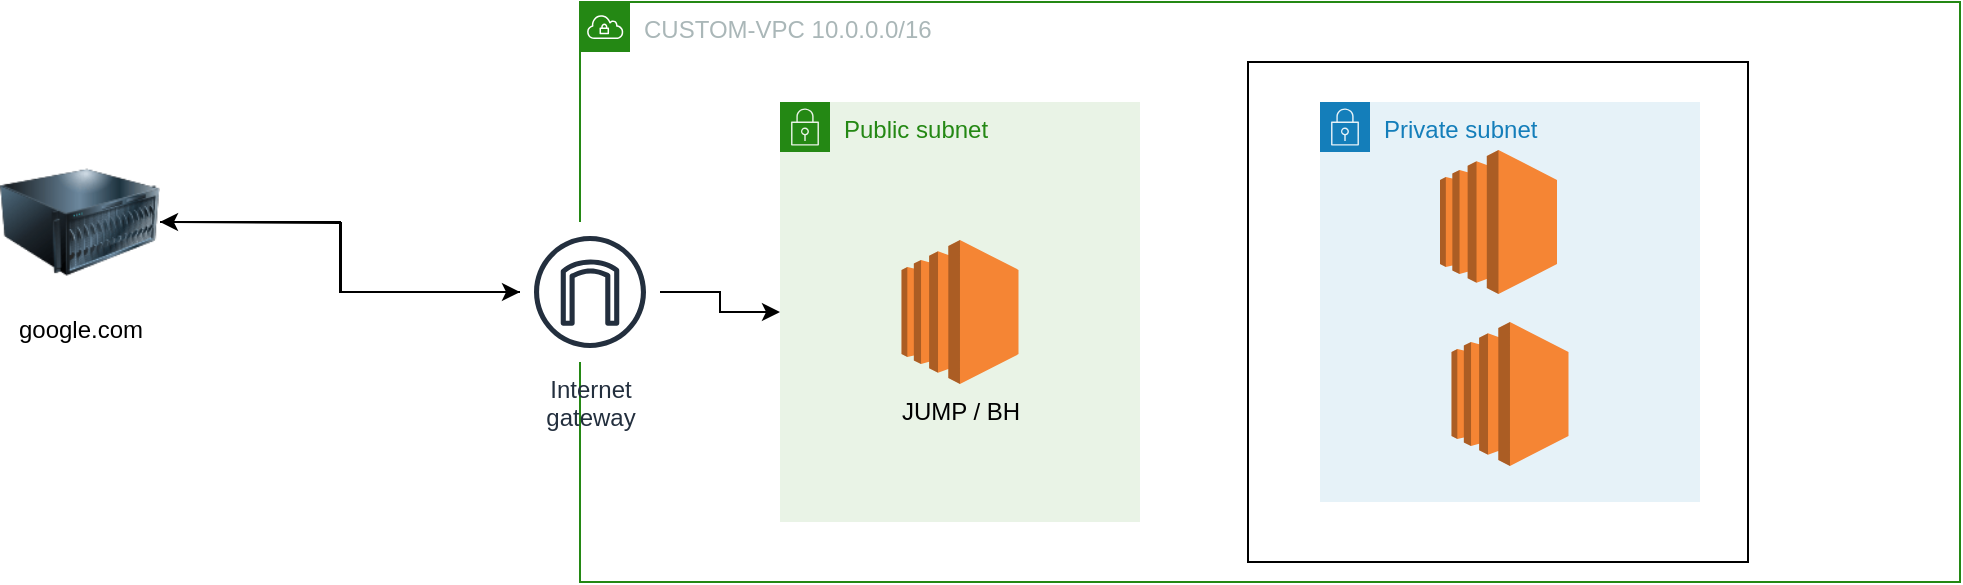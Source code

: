 <mxfile version="21.1.1" type="device">
  <diagram id="4oMox2iXz_Hz0DuBtPMt" name="Page-1">
    <mxGraphModel dx="1812" dy="478" grid="1" gridSize="10" guides="1" tooltips="1" connect="1" arrows="1" fold="1" page="1" pageScale="1" pageWidth="827" pageHeight="1169" math="0" shadow="0">
      <root>
        <mxCell id="0" />
        <mxCell id="1" parent="0" />
        <mxCell id="1BNKAG8nP9AylwheS348-1" value="CUSTOM-VPC 10.0.0.0/16" style="points=[[0,0],[0.25,0],[0.5,0],[0.75,0],[1,0],[1,0.25],[1,0.5],[1,0.75],[1,1],[0.75,1],[0.5,1],[0.25,1],[0,1],[0,0.75],[0,0.5],[0,0.25]];outlineConnect=0;gradientColor=none;html=1;whiteSpace=wrap;fontSize=12;fontStyle=0;container=1;pointerEvents=0;collapsible=0;recursiveResize=0;shape=mxgraph.aws4.group;grIcon=mxgraph.aws4.group_vpc;strokeColor=#248814;fillColor=none;verticalAlign=top;align=left;spacingLeft=30;fontColor=#AAB7B8;dashed=0;" parent="1" vertex="1">
          <mxGeometry x="80" y="70" width="690" height="290" as="geometry" />
        </mxCell>
        <mxCell id="1BNKAG8nP9AylwheS348-2" value="Public subnet" style="points=[[0,0],[0.25,0],[0.5,0],[0.75,0],[1,0],[1,0.25],[1,0.5],[1,0.75],[1,1],[0.75,1],[0.5,1],[0.25,1],[0,1],[0,0.75],[0,0.5],[0,0.25]];outlineConnect=0;gradientColor=none;html=1;whiteSpace=wrap;fontSize=12;fontStyle=0;container=1;pointerEvents=0;collapsible=0;recursiveResize=0;shape=mxgraph.aws4.group;grIcon=mxgraph.aws4.group_security_group;grStroke=0;strokeColor=#248814;fillColor=#E9F3E6;verticalAlign=top;align=left;spacingLeft=30;fontColor=#248814;dashed=0;" parent="1BNKAG8nP9AylwheS348-1" vertex="1">
          <mxGeometry x="100" y="50" width="180" height="210" as="geometry" />
        </mxCell>
        <mxCell id="1BNKAG8nP9AylwheS348-6" value="JUMP / BH" style="outlineConnect=0;dashed=0;verticalLabelPosition=bottom;verticalAlign=top;align=center;html=1;shape=mxgraph.aws3.ec2;fillColor=#F58534;gradientColor=none;" parent="1BNKAG8nP9AylwheS348-2" vertex="1">
          <mxGeometry x="60.75" y="69" width="58.5" height="72" as="geometry" />
        </mxCell>
        <mxCell id="1BNKAG8nP9AylwheS348-3" value="Private subnet" style="points=[[0,0],[0.25,0],[0.5,0],[0.75,0],[1,0],[1,0.25],[1,0.5],[1,0.75],[1,1],[0.75,1],[0.5,1],[0.25,1],[0,1],[0,0.75],[0,0.5],[0,0.25]];outlineConnect=0;gradientColor=none;html=1;whiteSpace=wrap;fontSize=12;fontStyle=0;container=1;pointerEvents=0;collapsible=0;recursiveResize=0;shape=mxgraph.aws4.group;grIcon=mxgraph.aws4.group_security_group;grStroke=0;strokeColor=#147EBA;fillColor=#E6F2F8;verticalAlign=top;align=left;spacingLeft=30;fontColor=#147EBA;dashed=0;" parent="1BNKAG8nP9AylwheS348-1" vertex="1">
          <mxGeometry x="370" y="50" width="190" height="200" as="geometry" />
        </mxCell>
        <mxCell id="1BNKAG8nP9AylwheS348-12" value="" style="outlineConnect=0;dashed=0;verticalLabelPosition=bottom;verticalAlign=top;align=center;html=1;shape=mxgraph.aws3.ec2;fillColor=#F58534;gradientColor=none;" parent="1BNKAG8nP9AylwheS348-3" vertex="1">
          <mxGeometry x="60" y="24" width="58.5" height="72" as="geometry" />
        </mxCell>
        <mxCell id="1BNKAG8nP9AylwheS348-18" value="" style="outlineConnect=0;dashed=0;verticalLabelPosition=bottom;verticalAlign=top;align=center;html=1;shape=mxgraph.aws3.ec2;fillColor=#F58534;gradientColor=none;" parent="1BNKAG8nP9AylwheS348-3" vertex="1">
          <mxGeometry x="65.75" y="110" width="58.5" height="72" as="geometry" />
        </mxCell>
        <mxCell id="THKyf8Sn7CWacSttAHK3-2" value="" style="whiteSpace=wrap;html=1;aspect=fixed;fillColor=none;" parent="1BNKAG8nP9AylwheS348-1" vertex="1">
          <mxGeometry x="334" y="30" width="250" height="250" as="geometry" />
        </mxCell>
        <mxCell id="1BNKAG8nP9AylwheS348-8" style="edgeStyle=orthogonalEdgeStyle;rounded=0;orthogonalLoop=1;jettySize=auto;html=1;" parent="1" source="1BNKAG8nP9AylwheS348-4" edge="1">
          <mxGeometry relative="1" as="geometry">
            <mxPoint x="-130" y="180" as="targetPoint" />
          </mxGeometry>
        </mxCell>
        <mxCell id="1BNKAG8nP9AylwheS348-13" style="edgeStyle=orthogonalEdgeStyle;rounded=0;orthogonalLoop=1;jettySize=auto;html=1;" parent="1" source="1BNKAG8nP9AylwheS348-4" target="1BNKAG8nP9AylwheS348-2" edge="1">
          <mxGeometry relative="1" as="geometry" />
        </mxCell>
        <mxCell id="1BNKAG8nP9AylwheS348-4" value="Internet&#xa;gateway" style="sketch=0;outlineConnect=0;fontColor=#232F3E;gradientColor=none;strokeColor=#232F3E;fillColor=#ffffff;dashed=0;verticalLabelPosition=bottom;verticalAlign=top;align=center;html=1;fontSize=12;fontStyle=0;aspect=fixed;shape=mxgraph.aws4.resourceIcon;resIcon=mxgraph.aws4.internet_gateway;" parent="1" vertex="1">
          <mxGeometry x="50" y="180" width="70" height="70" as="geometry" />
        </mxCell>
        <mxCell id="1BNKAG8nP9AylwheS348-10" style="edgeStyle=orthogonalEdgeStyle;rounded=0;orthogonalLoop=1;jettySize=auto;html=1;" parent="1" source="1BNKAG8nP9AylwheS348-9" target="1BNKAG8nP9AylwheS348-4" edge="1">
          <mxGeometry relative="1" as="geometry" />
        </mxCell>
        <mxCell id="1BNKAG8nP9AylwheS348-9" value="google.com" style="image;html=1;image=img/lib/clip_art/computers/Server_128x128.png" parent="1" vertex="1">
          <mxGeometry x="-210" y="140" width="80" height="80" as="geometry" />
        </mxCell>
      </root>
    </mxGraphModel>
  </diagram>
</mxfile>
